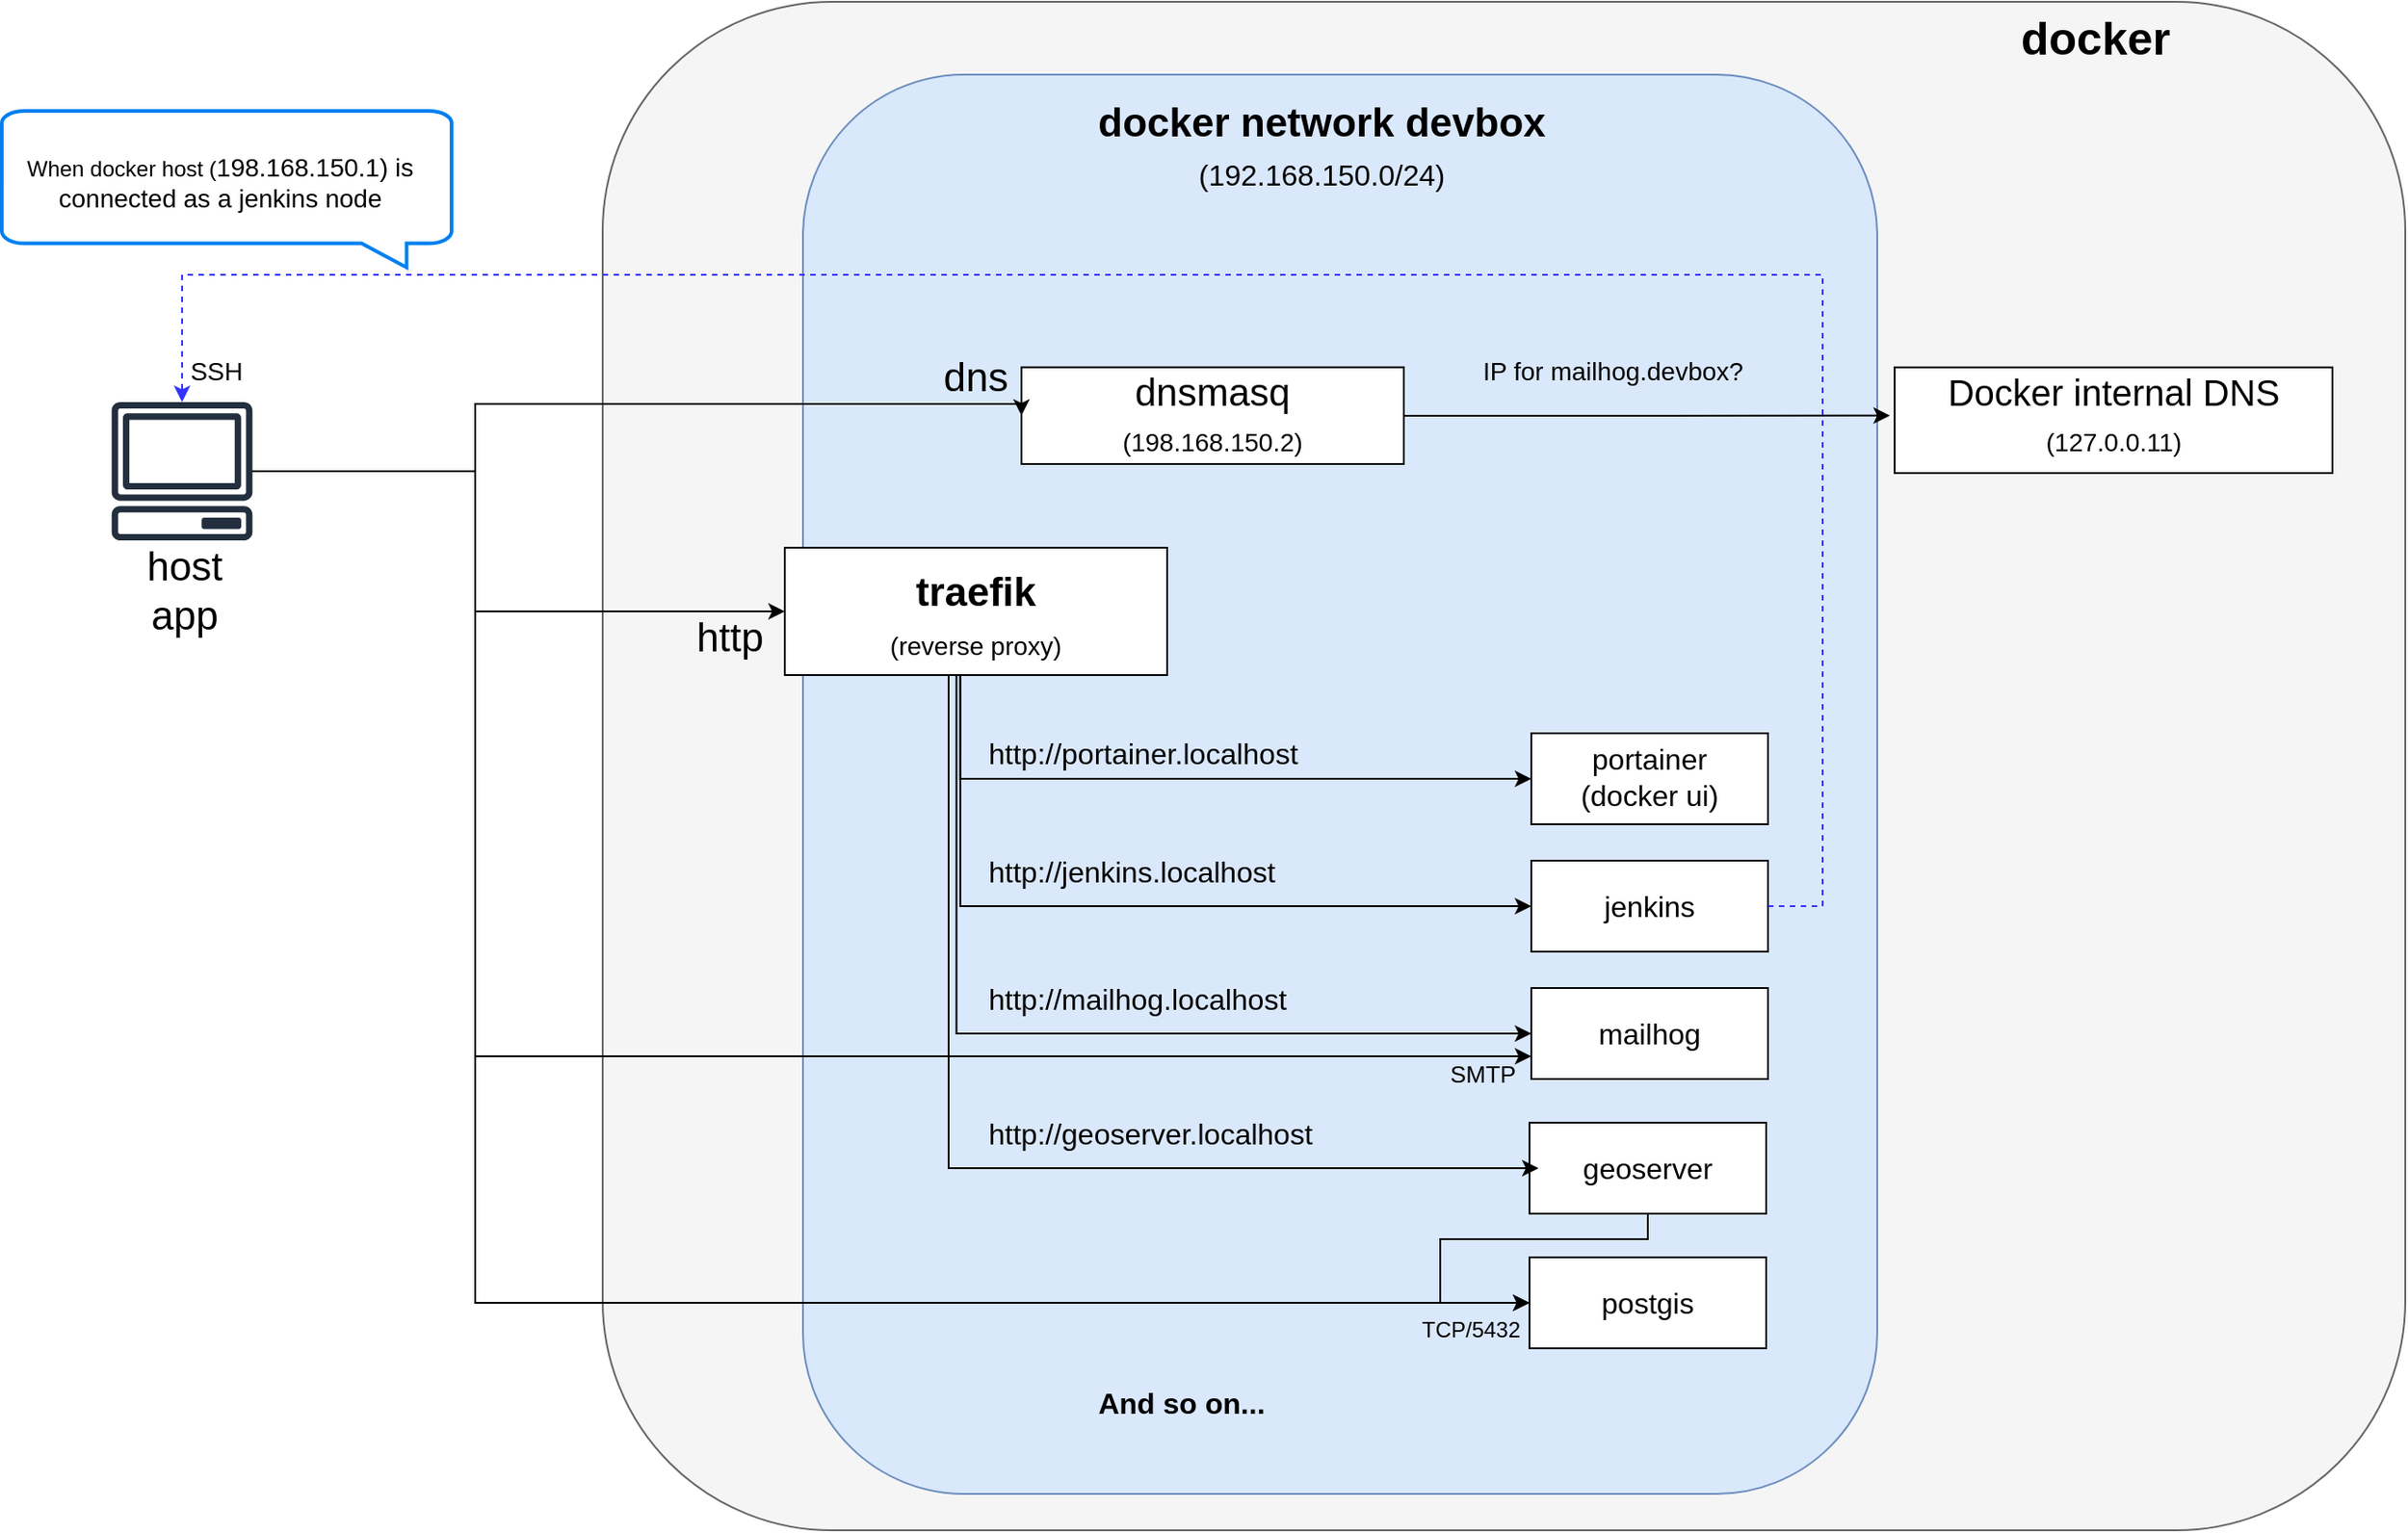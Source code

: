 <mxfile version="12.6.5" type="device"><diagram id="6a731a19-8d31-9384-78a2-239565b7b9f0" name="Page-1"><mxGraphModel dx="2165" dy="1228" grid="1" gridSize="10" guides="1" tooltips="1" connect="1" arrows="1" fold="1" page="1" pageScale="1" pageWidth="827" pageHeight="583" background="#ffffff" math="0" shadow="0"><root><mxCell id="0"/><mxCell id="1" parent="0"/><mxCell id="TseycYVsiqoIh8Btd8lV-2320" value="" style="rounded=1;whiteSpace=wrap;html=1;fillColor=#f5f5f5;fontSize=22;strokeColor=#666666;fontColor=#333333;" parent="1" vertex="1"><mxGeometry x="370" y="90" width="990" height="840" as="geometry"/></mxCell><mxCell id="TseycYVsiqoIh8Btd8lV-2259" value="" style="rounded=1;whiteSpace=wrap;html=1;fillColor=#dae8fc;fontSize=22;strokeColor=#6c8ebf;" parent="1" vertex="1"><mxGeometry x="480" y="130" width="590" height="780" as="geometry"/></mxCell><mxCell id="TseycYVsiqoIh8Btd8lV-2262" value="" style="group;fontSize=22;" parent="1" vertex="1" connectable="0"><mxGeometry x="1030" y="280" width="290" height="69" as="geometry"/></mxCell><mxCell id="TseycYVsiqoIh8Btd8lV-2304" value="" style="group" parent="TseycYVsiqoIh8Btd8lV-2262" vertex="1" connectable="0"><mxGeometry x="49.581" y="10.895" width="240.419" height="58.105" as="geometry"/></mxCell><mxCell id="TseycYVsiqoIh8Btd8lV-2257" value="" style="rounded=0;whiteSpace=wrap;html=1;fontSize=22;" parent="TseycYVsiqoIh8Btd8lV-2304" vertex="1"><mxGeometry width="240.419" height="58.105" as="geometry"/></mxCell><mxCell id="TseycYVsiqoIh8Btd8lV-2260" value="&lt;div style=&quot;font-size: 20px&quot;&gt;&lt;font style=&quot;font-size: 20px&quot;&gt;Docker internal DNS&lt;/font&gt;&lt;/div&gt;&lt;font style=&quot;font-size: 14px&quot;&gt;(127.0.0.11)&lt;/font&gt;" style="text;html=1;strokeColor=none;fillColor=none;align=center;verticalAlign=middle;whiteSpace=wrap;rounded=0;fontSize=22;" parent="TseycYVsiqoIh8Btd8lV-2304" vertex="1"><mxGeometry x="9.355" y="5.811" width="221.71" height="43.579" as="geometry"/></mxCell><mxCell id="TseycYVsiqoIh8Btd8lV-2267" value="" style="group;fontSize=22;" parent="1" vertex="1" connectable="0"><mxGeometry x="600" y="270" width="210" height="74" as="geometry"/></mxCell><mxCell id="TseycYVsiqoIh8Btd8lV-2268" value="" style="rounded=0;whiteSpace=wrap;html=1;fontSize=22;" parent="TseycYVsiqoIh8Btd8lV-2267" vertex="1"><mxGeometry y="20.855" width="210" height="53.145" as="geometry"/></mxCell><mxCell id="TseycYVsiqoIh8Btd8lV-2269" value="&lt;div style=&quot;font-size: 21px&quot;&gt;&lt;font style=&quot;font-size: 21px&quot;&gt;dnsmasq&lt;/font&gt;&lt;/div&gt;&lt;div&gt;&lt;font style=&quot;font-size: 14px&quot;&gt;(198.168.150.2)&lt;/font&gt;&lt;br style=&quot;font-size: 22px&quot;&gt;&lt;/div&gt;" style="text;html=1;strokeColor=none;fillColor=none;align=center;verticalAlign=middle;whiteSpace=wrap;rounded=0;fontSize=22;" parent="TseycYVsiqoIh8Btd8lV-2267" vertex="1"><mxGeometry x="35" y="37.336" width="140" height="20.182" as="geometry"/></mxCell><mxCell id="TseycYVsiqoIh8Btd8lV-2271" value="&lt;div style=&quot;font-size: 22px&quot;&gt;&lt;font style=&quot;font-size: 22px&quot;&gt;&lt;b&gt;docker network devbox&lt;/b&gt;&lt;/font&gt;&lt;/div&gt;&lt;font style=&quot;font-size: 16px&quot;&gt;(192.168.150.0/24)&lt;/font&gt;" style="text;html=1;strokeColor=none;fillColor=none;align=center;verticalAlign=middle;whiteSpace=wrap;rounded=0;fontSize=22;" parent="1" vertex="1"><mxGeometry x="540" y="150" width="450" height="40" as="geometry"/></mxCell><mxCell id="TseycYVsiqoIh8Btd8lV-2272" style="edgeStyle=orthogonalEdgeStyle;rounded=0;orthogonalLoop=1;jettySize=auto;html=1;fontSize=22;entryX=-0.054;entryY=0.475;entryDx=0;entryDy=0;entryPerimeter=0;" parent="1" source="TseycYVsiqoIh8Btd8lV-2268" edge="1" target="TseycYVsiqoIh8Btd8lV-2260"><mxGeometry relative="1" as="geometry"><mxPoint x="1077" y="311" as="targetPoint"/></mxGeometry></mxCell><mxCell id="TseycYVsiqoIh8Btd8lV-2285" style="edgeStyle=orthogonalEdgeStyle;rounded=0;orthogonalLoop=1;jettySize=auto;html=1;entryX=0;entryY=0.5;entryDx=0;entryDy=0;fontSize=16;exitX=0.459;exitY=0.995;exitDx=0;exitDy=0;exitPerimeter=0;" parent="1" source="TseycYVsiqoIh8Btd8lV-2299" target="TseycYVsiqoIh8Btd8lV-2274" edge="1"><mxGeometry relative="1" as="geometry"><mxPoint x="560" y="475" as="sourcePoint"/></mxGeometry></mxCell><mxCell id="TseycYVsiqoIh8Btd8lV-2286" style="edgeStyle=orthogonalEdgeStyle;rounded=0;orthogonalLoop=1;jettySize=auto;html=1;entryX=0;entryY=0.5;entryDx=0;entryDy=0;exitX=0.459;exitY=1.002;exitDx=0;exitDy=0;fontSize=16;exitPerimeter=0;" parent="1" source="TseycYVsiqoIh8Btd8lV-2299" target="TseycYVsiqoIh8Btd8lV-2279" edge="1"><mxGeometry relative="1" as="geometry"><mxPoint x="560" y="475" as="sourcePoint"/></mxGeometry></mxCell><mxCell id="TseycYVsiqoIh8Btd8lV-2287" style="edgeStyle=orthogonalEdgeStyle;rounded=0;orthogonalLoop=1;jettySize=auto;html=1;entryX=0;entryY=0.5;entryDx=0;entryDy=0;exitX=0.449;exitY=0.998;exitDx=0;exitDy=0;fontSize=16;exitPerimeter=0;" parent="1" source="TseycYVsiqoIh8Btd8lV-2299" target="TseycYVsiqoIh8Btd8lV-2282" edge="1"><mxGeometry relative="1" as="geometry"><mxPoint x="560" y="475" as="sourcePoint"/><Array as="points"><mxPoint x="564" y="657"/></Array></mxGeometry></mxCell><mxCell id="TseycYVsiqoIh8Btd8lV-2290" value="http" style="text;html=1;strokeColor=none;fillColor=none;align=center;verticalAlign=middle;whiteSpace=wrap;rounded=0;fontSize=22;" parent="1" vertex="1"><mxGeometry x="420" y="427" width="40" height="26" as="geometry"/></mxCell><mxCell id="TseycYVsiqoIh8Btd8lV-2291" value="http://portainer.localhost" style="text;html=1;strokeColor=none;fillColor=none;align=left;verticalAlign=middle;whiteSpace=wrap;rounded=0;fontSize=16;" parent="1" vertex="1"><mxGeometry x="580" y="490" width="280" height="26" as="geometry"/></mxCell><mxCell id="TseycYVsiqoIh8Btd8lV-2292" value="http://jenkins.localhost" style="text;html=1;strokeColor=none;fillColor=none;align=left;verticalAlign=middle;whiteSpace=wrap;rounded=0;fontSize=16;" parent="1" vertex="1"><mxGeometry x="580" y="555" width="215" height="26" as="geometry"/></mxCell><mxCell id="TseycYVsiqoIh8Btd8lV-2293" value="http://mailhog.localhost" style="text;html=1;strokeColor=none;fillColor=none;align=left;verticalAlign=middle;whiteSpace=wrap;rounded=0;fontSize=16;" parent="1" vertex="1"><mxGeometry x="580" y="625" width="280" height="26" as="geometry"/></mxCell><mxCell id="TseycYVsiqoIh8Btd8lV-2274" value="" style="rounded=0;whiteSpace=wrap;html=1;fontSize=16;" parent="1" vertex="1"><mxGeometry x="880" y="492" width="130" height="50" as="geometry"/></mxCell><mxCell id="TseycYVsiqoIh8Btd8lV-2275" value="&lt;div style=&quot;font-size: 16px;&quot;&gt;portainer&lt;/div&gt;&lt;div style=&quot;font-size: 16px;&quot;&gt;(docker ui)&lt;br style=&quot;font-size: 16px;&quot;&gt;&lt;/div&gt;" style="text;html=1;strokeColor=none;fillColor=none;align=center;verticalAlign=middle;whiteSpace=wrap;rounded=0;fontSize=16;" parent="1" vertex="1"><mxGeometry x="860" y="490" width="170" height="52" as="geometry"/></mxCell><mxCell id="TseycYVsiqoIh8Btd8lV-2279" value="" style="rounded=0;whiteSpace=wrap;html=1;fontSize=16;" parent="1" vertex="1"><mxGeometry x="880" y="562" width="130" height="50" as="geometry"/></mxCell><mxCell id="m_Df2J9mAvVdAe0TUFZD-32" style="edgeStyle=orthogonalEdgeStyle;rounded=0;orthogonalLoop=1;jettySize=auto;html=1;exitX=1;exitY=0.5;exitDx=0;exitDy=0;dashed=1;strokeColor=#3333FF;" edge="1" parent="1" source="TseycYVsiqoIh8Btd8lV-2279" target="TseycYVsiqoIh8Btd8lV-2307"><mxGeometry relative="1" as="geometry"><Array as="points"><mxPoint x="1040" y="587"/><mxPoint x="1040" y="240"/><mxPoint x="139" y="240"/></Array></mxGeometry></mxCell><mxCell id="TseycYVsiqoIh8Btd8lV-2280" value="jenkins" style="text;html=1;strokeColor=none;fillColor=none;align=center;verticalAlign=middle;whiteSpace=wrap;rounded=0;fontSize=16;" parent="1" vertex="1"><mxGeometry x="890" y="572" width="110" height="30" as="geometry"/></mxCell><mxCell id="TseycYVsiqoIh8Btd8lV-2305" value="&lt;b&gt;And so on...&lt;/b&gt;" style="text;html=1;strokeColor=none;fillColor=none;align=center;verticalAlign=middle;whiteSpace=wrap;rounded=0;fontSize=16;" parent="1" vertex="1"><mxGeometry x="617.5" y="850" width="140" height="20" as="geometry"/></mxCell><mxCell id="TseycYVsiqoIh8Btd8lV-2312" style="edgeStyle=orthogonalEdgeStyle;rounded=0;orthogonalLoop=1;jettySize=auto;html=1;entryX=0;entryY=0.5;entryDx=0;entryDy=0;fontSize=16;" parent="1" source="TseycYVsiqoIh8Btd8lV-2307" target="TseycYVsiqoIh8Btd8lV-2299" edge="1"><mxGeometry relative="1" as="geometry"><Array as="points"><mxPoint x="300" y="348"/><mxPoint x="300" y="425"/></Array></mxGeometry></mxCell><mxCell id="TseycYVsiqoIh8Btd8lV-2316" style="edgeStyle=orthogonalEdgeStyle;rounded=0;orthogonalLoop=1;jettySize=auto;html=1;entryX=0;entryY=0.5;entryDx=0;entryDy=0;fontSize=16;" parent="1" source="TseycYVsiqoIh8Btd8lV-2307" target="TseycYVsiqoIh8Btd8lV-2268" edge="1"><mxGeometry relative="1" as="geometry"><Array as="points"><mxPoint x="300" y="348"/><mxPoint x="300" y="311"/><mxPoint x="600" y="311"/></Array></mxGeometry></mxCell><mxCell id="m_Df2J9mAvVdAe0TUFZD-5" style="edgeStyle=orthogonalEdgeStyle;rounded=0;orthogonalLoop=1;jettySize=auto;html=1;entryX=0;entryY=0.75;entryDx=0;entryDy=0;" edge="1" parent="1" source="TseycYVsiqoIh8Btd8lV-2307" target="TseycYVsiqoIh8Btd8lV-2282"><mxGeometry relative="1" as="geometry"><Array as="points"><mxPoint x="300" y="348"/><mxPoint x="300" y="670"/></Array></mxGeometry></mxCell><mxCell id="m_Df2J9mAvVdAe0TUFZD-22" style="edgeStyle=orthogonalEdgeStyle;rounded=0;orthogonalLoop=1;jettySize=auto;html=1;entryX=0;entryY=0.5;entryDx=0;entryDy=0;" edge="1" parent="1" source="TseycYVsiqoIh8Btd8lV-2307" target="m_Df2J9mAvVdAe0TUFZD-12"><mxGeometry relative="1" as="geometry"><Array as="points"><mxPoint x="300" y="348"/><mxPoint x="300" y="805"/></Array></mxGeometry></mxCell><mxCell id="TseycYVsiqoIh8Btd8lV-2307" value="" style="outlineConnect=0;fontColor=#232F3E;gradientColor=none;fillColor=#232F3E;strokeColor=none;dashed=0;verticalLabelPosition=bottom;verticalAlign=top;align=center;html=1;fontSize=12;fontStyle=0;aspect=fixed;pointerEvents=1;shape=mxgraph.aws4.client;" parent="1" vertex="1"><mxGeometry x="100" y="310" width="78" height="76" as="geometry"/></mxCell><mxCell id="TseycYVsiqoIh8Btd8lV-2313" value="dns" style="text;html=1;strokeColor=none;fillColor=none;align=center;verticalAlign=middle;whiteSpace=wrap;rounded=0;fontSize=22;" parent="1" vertex="1"><mxGeometry x="555" y="284" width="40" height="26" as="geometry"/></mxCell><mxCell id="TseycYVsiqoIh8Btd8lV-2317" value="&lt;div style=&quot;font-size: 14px&quot; align=&quot;center&quot;&gt;&lt;font style=&quot;font-size: 14px&quot;&gt;IP for mailhog.devbox?&lt;/font&gt;&lt;/div&gt;" style="text;html=1;strokeColor=none;fillColor=none;align=center;verticalAlign=middle;whiteSpace=wrap;rounded=0;fontSize=22;" parent="1" vertex="1"><mxGeometry x="850" y="280" width="150" height="26" as="geometry"/></mxCell><mxCell id="TseycYVsiqoIh8Btd8lV-2319" value="host app" style="text;html=1;strokeColor=none;fillColor=none;align=center;verticalAlign=middle;whiteSpace=wrap;rounded=0;fontSize=22;" parent="1" vertex="1"><mxGeometry x="120" y="401" width="41" height="26" as="geometry"/></mxCell><mxCell id="TseycYVsiqoIh8Btd8lV-2321" value="&lt;b&gt;&lt;font style=&quot;font-size: 25px&quot;&gt;docker&lt;/font&gt;&lt;/b&gt;" style="text;html=1;strokeColor=none;fillColor=none;align=center;verticalAlign=middle;whiteSpace=wrap;rounded=0;fontSize=22;" parent="1" vertex="1"><mxGeometry x="1070" y="90" width="240" height="40" as="geometry"/></mxCell><mxCell id="m_Df2J9mAvVdAe0TUFZD-6" value="&lt;font style=&quot;font-size: 13px&quot;&gt;SMTP&lt;/font&gt;" style="text;html=1;strokeColor=none;fillColor=none;align=center;verticalAlign=middle;whiteSpace=wrap;rounded=0;fontSize=22;" vertex="1" parent="1"><mxGeometry x="832" y="672" width="43" height="10" as="geometry"/></mxCell><mxCell id="m_Df2J9mAvVdAe0TUFZD-10" value="" style="group" vertex="1" connectable="0" parent="1"><mxGeometry x="875" y="632" width="140" height="50" as="geometry"/></mxCell><mxCell id="TseycYVsiqoIh8Btd8lV-2282" value="" style="rounded=0;whiteSpace=wrap;html=1;fontSize=16;" parent="m_Df2J9mAvVdAe0TUFZD-10" vertex="1"><mxGeometry x="5" width="130" height="50" as="geometry"/></mxCell><mxCell id="TseycYVsiqoIh8Btd8lV-2283" value="mailhog" style="text;html=1;strokeColor=none;fillColor=none;align=center;verticalAlign=middle;whiteSpace=wrap;rounded=0;fontSize=16;" parent="m_Df2J9mAvVdAe0TUFZD-10" vertex="1"><mxGeometry y="10" width="140" height="30" as="geometry"/></mxCell><mxCell id="m_Df2J9mAvVdAe0TUFZD-11" value="" style="group" vertex="1" connectable="0" parent="1"><mxGeometry x="874" y="780" width="140" height="50" as="geometry"/></mxCell><mxCell id="m_Df2J9mAvVdAe0TUFZD-12" value="" style="rounded=0;whiteSpace=wrap;html=1;fontSize=16;" vertex="1" parent="m_Df2J9mAvVdAe0TUFZD-11"><mxGeometry x="5" width="130" height="50" as="geometry"/></mxCell><mxCell id="m_Df2J9mAvVdAe0TUFZD-13" value="postgis" style="text;html=1;strokeColor=none;fillColor=none;align=center;verticalAlign=middle;whiteSpace=wrap;rounded=0;fontSize=16;" vertex="1" parent="m_Df2J9mAvVdAe0TUFZD-11"><mxGeometry x="10" y="10" width="120" height="30" as="geometry"/></mxCell><mxCell id="m_Df2J9mAvVdAe0TUFZD-18" value="" style="group" vertex="1" connectable="0" parent="1"><mxGeometry x="874" y="710" width="140" height="50" as="geometry"/></mxCell><mxCell id="m_Df2J9mAvVdAe0TUFZD-19" value="" style="rounded=0;whiteSpace=wrap;html=1;fontSize=16;" vertex="1" parent="m_Df2J9mAvVdAe0TUFZD-18"><mxGeometry x="5" y="-4" width="130" height="50" as="geometry"/></mxCell><mxCell id="m_Df2J9mAvVdAe0TUFZD-20" value="geoserver" style="text;html=1;strokeColor=none;fillColor=none;align=center;verticalAlign=middle;whiteSpace=wrap;rounded=0;fontSize=16;" vertex="1" parent="m_Df2J9mAvVdAe0TUFZD-18"><mxGeometry x="10" y="6" width="120" height="30" as="geometry"/></mxCell><mxCell id="m_Df2J9mAvVdAe0TUFZD-23" value="&lt;font style=&quot;font-size: 12px&quot;&gt;TCP/5432&lt;/font&gt;" style="text;html=1;strokeColor=none;fillColor=none;align=center;verticalAlign=middle;whiteSpace=wrap;rounded=0;" vertex="1" parent="1"><mxGeometry x="820" y="810" width="54" height="20" as="geometry"/></mxCell><mxCell id="m_Df2J9mAvVdAe0TUFZD-25" style="edgeStyle=orthogonalEdgeStyle;rounded=0;orthogonalLoop=1;jettySize=auto;html=1;exitX=0.5;exitY=1;exitDx=0;exitDy=0;entryX=0;entryY=0.5;entryDx=0;entryDy=0;" edge="1" parent="1" source="m_Df2J9mAvVdAe0TUFZD-19" target="m_Df2J9mAvVdAe0TUFZD-12"><mxGeometry relative="1" as="geometry"><mxPoint x="870" y="805" as="targetPoint"/><Array as="points"><mxPoint x="944" y="770"/><mxPoint x="830" y="770"/><mxPoint x="830" y="805"/></Array></mxGeometry></mxCell><mxCell id="m_Df2J9mAvVdAe0TUFZD-28" value="http://geoserver.localhost" style="text;html=1;strokeColor=none;fillColor=none;align=left;verticalAlign=middle;whiteSpace=wrap;rounded=0;fontSize=16;" vertex="1" parent="1"><mxGeometry x="580" y="699" width="250" height="26" as="geometry"/></mxCell><mxCell id="m_Df2J9mAvVdAe0TUFZD-30" value="" style="group" vertex="1" connectable="0" parent="1"><mxGeometry x="470" y="350" width="210" height="110" as="geometry"/></mxCell><mxCell id="TseycYVsiqoIh8Btd8lV-2298" value="" style="group;fontSize=22;" parent="m_Df2J9mAvVdAe0TUFZD-30" vertex="1" connectable="0"><mxGeometry width="210" height="110" as="geometry"/></mxCell><mxCell id="TseycYVsiqoIh8Btd8lV-2299" value="" style="rounded=0;whiteSpace=wrap;html=1;fontSize=22;" parent="TseycYVsiqoIh8Btd8lV-2298" vertex="1"><mxGeometry y="40" width="210" height="70" as="geometry"/></mxCell><mxCell id="TseycYVsiqoIh8Btd8lV-2300" value="&lt;div&gt;&lt;b&gt;traefik&lt;/b&gt;&lt;/div&gt;&lt;div&gt;&lt;font style=&quot;font-size: 14px&quot;&gt;(reverse proxy)&lt;/font&gt;&lt;br&gt;&lt;/div&gt;" style="text;html=1;strokeColor=none;fillColor=none;align=center;verticalAlign=middle;whiteSpace=wrap;rounded=0;fontSize=22;" parent="TseycYVsiqoIh8Btd8lV-2298" vertex="1"><mxGeometry x="10" y="55.5" width="190" height="44.5" as="geometry"/></mxCell><mxCell id="m_Df2J9mAvVdAe0TUFZD-31" style="edgeStyle=orthogonalEdgeStyle;rounded=0;orthogonalLoop=1;jettySize=auto;html=1;entryX=0;entryY=0.5;entryDx=0;entryDy=0;" edge="1" parent="1" source="TseycYVsiqoIh8Btd8lV-2299" target="m_Df2J9mAvVdAe0TUFZD-20"><mxGeometry relative="1" as="geometry"><Array as="points"><mxPoint x="560" y="731"/></Array></mxGeometry></mxCell><mxCell id="m_Df2J9mAvVdAe0TUFZD-33" value="&lt;font style=&quot;font-size: 14px&quot;&gt;SSH&lt;/font&gt;" style="text;html=1;strokeColor=none;fillColor=none;align=center;verticalAlign=middle;whiteSpace=wrap;rounded=0;fontSize=22;" vertex="1" parent="1"><mxGeometry x="138" y="278" width="40" height="26" as="geometry"/></mxCell><mxCell id="m_Df2J9mAvVdAe0TUFZD-36" value="" style="group" vertex="1" connectable="0" parent="1"><mxGeometry x="40" y="150" width="247" height="86" as="geometry"/></mxCell><mxCell id="m_Df2J9mAvVdAe0TUFZD-34" value="" style="html=1;verticalLabelPosition=bottom;align=center;labelBackgroundColor=#ffffff;verticalAlign=top;strokeWidth=2;strokeColor=#0080F0;shadow=0;dashed=0;shape=mxgraph.ios7.icons.message;" vertex="1" parent="m_Df2J9mAvVdAe0TUFZD-36"><mxGeometry width="247" height="86" as="geometry"/></mxCell><mxCell id="m_Df2J9mAvVdAe0TUFZD-35" value="When docker host (&lt;span style=&quot;font-size: 14px&quot;&gt;198.168.150.1) is connected as a jenkins node&lt;/span&gt;" style="text;html=1;strokeColor=none;fillColor=none;align=center;verticalAlign=middle;whiteSpace=wrap;rounded=0;" vertex="1" parent="m_Df2J9mAvVdAe0TUFZD-36"><mxGeometry x="10" y="13.03" width="220" height="52.121" as="geometry"/></mxCell></root></mxGraphModel></diagram></mxfile>
